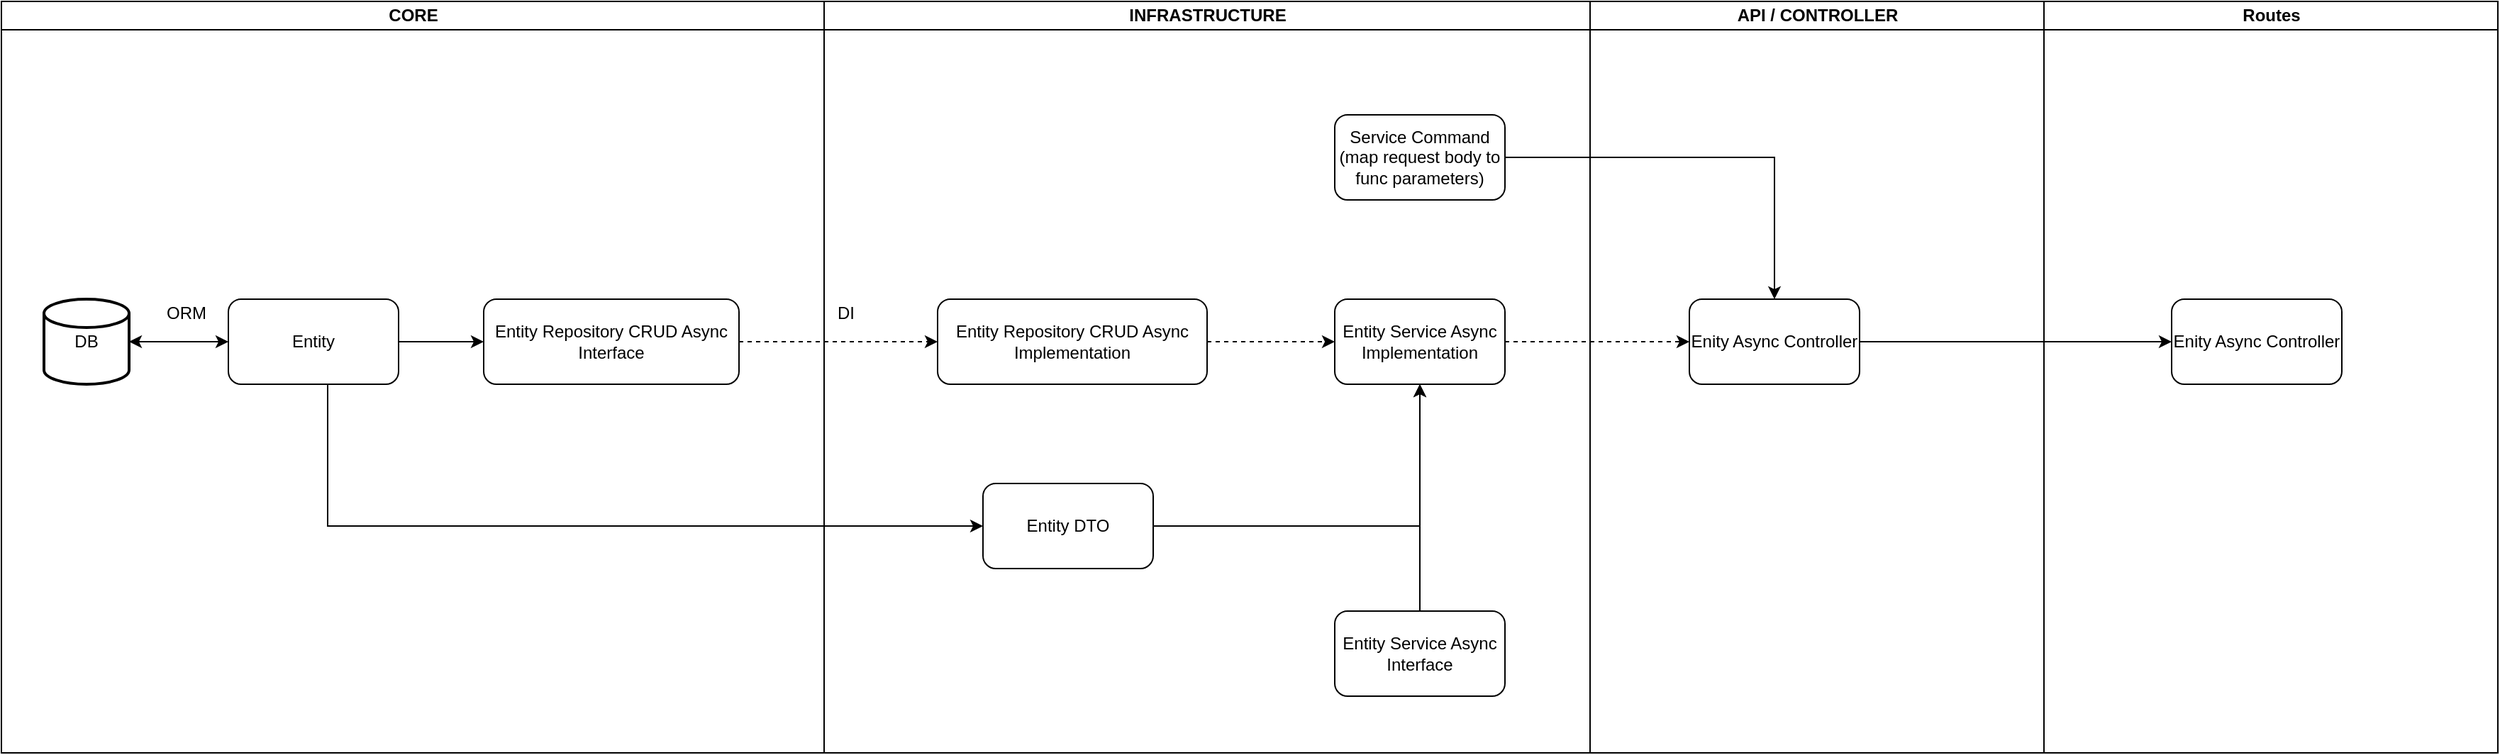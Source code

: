 <mxfile version="12.6.2" type="github">
  <diagram id="BV3MV8VP6gqLsG8-1HHs" name="Page-1">
    <mxGraphModel dx="2062" dy="1123" grid="1" gridSize="10" guides="1" tooltips="1" connect="1" arrows="1" fold="1" page="1" pageScale="1" pageWidth="2336" pageHeight="1654" math="0" shadow="0">
      <root>
        <mxCell id="0"/>
        <mxCell id="1" parent="0"/>
        <mxCell id="uDYGBRyxBxEITGgGv881-13" value="DB" style="strokeWidth=2;html=1;shape=mxgraph.flowchart.database;whiteSpace=wrap;" parent="1" vertex="1">
          <mxGeometry x="110" y="320" width="60" height="60" as="geometry"/>
        </mxCell>
        <mxCell id="uDYGBRyxBxEITGgGv881-15" style="edgeStyle=orthogonalEdgeStyle;rounded=0;orthogonalLoop=1;jettySize=auto;html=1;startArrow=classic;startFill=1;" parent="1" source="uDYGBRyxBxEITGgGv881-14" target="uDYGBRyxBxEITGgGv881-13" edge="1">
          <mxGeometry relative="1" as="geometry">
            <Array as="points">
              <mxPoint x="230" y="350"/>
              <mxPoint x="230" y="350"/>
            </Array>
          </mxGeometry>
        </mxCell>
        <mxCell id="uDYGBRyxBxEITGgGv881-23" style="edgeStyle=orthogonalEdgeStyle;rounded=0;orthogonalLoop=1;jettySize=auto;html=1;entryX=0;entryY=0.5;entryDx=0;entryDy=0;startArrow=none;startFill=0;" parent="1" source="uDYGBRyxBxEITGgGv881-14" target="uDYGBRyxBxEITGgGv881-22" edge="1">
          <mxGeometry relative="1" as="geometry">
            <Array as="points">
              <mxPoint x="310" y="480"/>
              <mxPoint x="660" y="480"/>
            </Array>
          </mxGeometry>
        </mxCell>
        <mxCell id="ES05GeSk9y5EgzfFQrF7-5" style="edgeStyle=orthogonalEdgeStyle;rounded=0;orthogonalLoop=1;jettySize=auto;html=1;" edge="1" parent="1" source="uDYGBRyxBxEITGgGv881-22" target="13FU25K1igkGfZfCPH0O-8">
          <mxGeometry relative="1" as="geometry"/>
        </mxCell>
        <mxCell id="uDYGBRyxBxEITGgGv881-22" value="Entity DTO" style="rounded=1;whiteSpace=wrap;html=1;" parent="1" vertex="1">
          <mxGeometry x="772" y="450" width="120" height="60" as="geometry"/>
        </mxCell>
        <mxCell id="13FU25K1igkGfZfCPH0O-6" value="" style="group" parent="1" vertex="1" connectable="0">
          <mxGeometry x="80" y="110" width="1120" height="530" as="geometry"/>
        </mxCell>
        <mxCell id="13FU25K1igkGfZfCPH0O-4" value="CORE" style="swimlane;html=1;startSize=20;horizontal=1;containerType=tree;fillColor=none;" parent="13FU25K1igkGfZfCPH0O-6" vertex="1">
          <mxGeometry width="580" height="530" as="geometry"/>
        </mxCell>
        <mxCell id="uDYGBRyxBxEITGgGv881-17" value="Entity Repository CRUD Async Interface" style="rounded=1;whiteSpace=wrap;html=1;" parent="13FU25K1igkGfZfCPH0O-4" vertex="1">
          <mxGeometry x="340" y="210" width="180" height="60" as="geometry"/>
        </mxCell>
        <mxCell id="uDYGBRyxBxEITGgGv881-14" value="Entity" style="rounded=1;whiteSpace=wrap;html=1;" parent="13FU25K1igkGfZfCPH0O-4" vertex="1">
          <mxGeometry x="160" y="210" width="120" height="60" as="geometry"/>
        </mxCell>
        <mxCell id="uDYGBRyxBxEITGgGv881-18" style="edgeStyle=orthogonalEdgeStyle;rounded=0;orthogonalLoop=1;jettySize=auto;html=1;startArrow=none;startFill=0;" parent="13FU25K1igkGfZfCPH0O-4" source="uDYGBRyxBxEITGgGv881-14" target="uDYGBRyxBxEITGgGv881-17" edge="1">
          <mxGeometry relative="1" as="geometry"/>
        </mxCell>
        <mxCell id="uDYGBRyxBxEITGgGv881-19" value="ORM" style="text;html=1;align=center;verticalAlign=middle;resizable=0;points=[];autosize=1;" parent="13FU25K1igkGfZfCPH0O-4" vertex="1">
          <mxGeometry x="110" y="210" width="40" height="20" as="geometry"/>
        </mxCell>
        <mxCell id="13FU25K1igkGfZfCPH0O-5" value="INFRASTRUCTURE" style="swimlane;html=1;startSize=20;horizontal=1;containerType=tree;fillColor=none;" parent="13FU25K1igkGfZfCPH0O-6" vertex="1">
          <mxGeometry x="580" width="540" height="530" as="geometry"/>
        </mxCell>
        <mxCell id="13FU25K1igkGfZfCPH0O-10" style="edgeStyle=orthogonalEdgeStyle;rounded=0;orthogonalLoop=1;jettySize=auto;html=1;entryX=0;entryY=0.5;entryDx=0;entryDy=0;startArrow=none;startFill=0;dashed=1;" parent="13FU25K1igkGfZfCPH0O-5" source="uDYGBRyxBxEITGgGv881-21" target="13FU25K1igkGfZfCPH0O-8" edge="1">
          <mxGeometry relative="1" as="geometry"/>
        </mxCell>
        <mxCell id="uDYGBRyxBxEITGgGv881-21" value="Entity Repository CRUD Async Implementation" style="rounded=1;whiteSpace=wrap;html=1;" parent="13FU25K1igkGfZfCPH0O-5" vertex="1">
          <mxGeometry x="80" y="210" width="190" height="60" as="geometry"/>
        </mxCell>
        <mxCell id="13FU25K1igkGfZfCPH0O-2" value="DI" style="text;html=1;align=center;verticalAlign=middle;resizable=0;points=[];autosize=1;" parent="13FU25K1igkGfZfCPH0O-5" vertex="1">
          <mxGeometry y="210" width="30" height="20" as="geometry"/>
        </mxCell>
        <mxCell id="13FU25K1igkGfZfCPH0O-9" style="edgeStyle=orthogonalEdgeStyle;rounded=0;orthogonalLoop=1;jettySize=auto;html=1;entryX=0.5;entryY=1;entryDx=0;entryDy=0;startArrow=none;startFill=0;" parent="13FU25K1igkGfZfCPH0O-5" source="13FU25K1igkGfZfCPH0O-7" target="13FU25K1igkGfZfCPH0O-8" edge="1">
          <mxGeometry relative="1" as="geometry"/>
        </mxCell>
        <mxCell id="13FU25K1igkGfZfCPH0O-7" value="Entity Service Async Interface" style="rounded=1;whiteSpace=wrap;html=1;fillColor=none;" parent="13FU25K1igkGfZfCPH0O-5" vertex="1">
          <mxGeometry x="360" y="430" width="120" height="60" as="geometry"/>
        </mxCell>
        <mxCell id="13FU25K1igkGfZfCPH0O-8" value="Entity Service Async Implementation" style="rounded=1;whiteSpace=wrap;html=1;fillColor=none;" parent="13FU25K1igkGfZfCPH0O-5" vertex="1">
          <mxGeometry x="360" y="210" width="120" height="60" as="geometry"/>
        </mxCell>
        <mxCell id="ES05GeSk9y5EgzfFQrF7-1" value="Service Command (map request body to func parameters)" style="rounded=1;whiteSpace=wrap;html=1;" vertex="1" parent="13FU25K1igkGfZfCPH0O-5">
          <mxGeometry x="360" y="80" width="120" height="60" as="geometry"/>
        </mxCell>
        <mxCell id="13FU25K1igkGfZfCPH0O-1" style="edgeStyle=orthogonalEdgeStyle;rounded=0;orthogonalLoop=1;jettySize=auto;html=1;startArrow=none;startFill=0;dashed=1;" parent="13FU25K1igkGfZfCPH0O-6" source="uDYGBRyxBxEITGgGv881-17" target="uDYGBRyxBxEITGgGv881-21" edge="1">
          <mxGeometry relative="1" as="geometry"/>
        </mxCell>
        <mxCell id="13FU25K1igkGfZfCPH0O-11" value="API / CONTROLLER" style="swimlane;html=1;startSize=20;horizontal=1;containerType=tree;fillColor=none;" parent="1" vertex="1">
          <mxGeometry x="1200" y="110" width="320" height="530" as="geometry"/>
        </mxCell>
        <mxCell id="ES05GeSk9y5EgzfFQrF7-2" value="Enity Async Controller" style="rounded=1;whiteSpace=wrap;html=1;" vertex="1" parent="13FU25K1igkGfZfCPH0O-11">
          <mxGeometry x="70" y="210" width="120" height="60" as="geometry"/>
        </mxCell>
        <mxCell id="ES05GeSk9y5EgzfFQrF7-3" style="edgeStyle=orthogonalEdgeStyle;rounded=0;orthogonalLoop=1;jettySize=auto;html=1;entryX=0.5;entryY=0;entryDx=0;entryDy=0;" edge="1" parent="1" source="ES05GeSk9y5EgzfFQrF7-1" target="ES05GeSk9y5EgzfFQrF7-2">
          <mxGeometry relative="1" as="geometry"/>
        </mxCell>
        <mxCell id="ES05GeSk9y5EgzfFQrF7-4" style="edgeStyle=orthogonalEdgeStyle;rounded=0;orthogonalLoop=1;jettySize=auto;html=1;dashed=1;" edge="1" parent="1" source="13FU25K1igkGfZfCPH0O-8" target="ES05GeSk9y5EgzfFQrF7-2">
          <mxGeometry relative="1" as="geometry"/>
        </mxCell>
        <mxCell id="ES05GeSk9y5EgzfFQrF7-6" value="Routes" style="swimlane;html=1;startSize=20;horizontal=1;containerType=tree;fillColor=none;" vertex="1" parent="1">
          <mxGeometry x="1520" y="110" width="320" height="530" as="geometry"/>
        </mxCell>
        <mxCell id="ES05GeSk9y5EgzfFQrF7-7" value="Enity Async Controller" style="rounded=1;whiteSpace=wrap;html=1;" vertex="1" parent="ES05GeSk9y5EgzfFQrF7-6">
          <mxGeometry x="90" y="210" width="120" height="60" as="geometry"/>
        </mxCell>
        <mxCell id="ES05GeSk9y5EgzfFQrF7-8" style="edgeStyle=orthogonalEdgeStyle;rounded=0;orthogonalLoop=1;jettySize=auto;html=1;" edge="1" parent="1" source="ES05GeSk9y5EgzfFQrF7-2" target="ES05GeSk9y5EgzfFQrF7-7">
          <mxGeometry relative="1" as="geometry"/>
        </mxCell>
      </root>
    </mxGraphModel>
  </diagram>
</mxfile>
